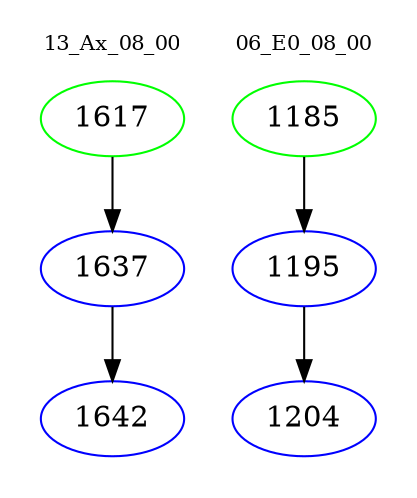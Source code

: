 digraph{
subgraph cluster_0 {
color = white
label = "13_Ax_08_00";
fontsize=10;
T0_1617 [label="1617", color="green"]
T0_1617 -> T0_1637 [color="black"]
T0_1637 [label="1637", color="blue"]
T0_1637 -> T0_1642 [color="black"]
T0_1642 [label="1642", color="blue"]
}
subgraph cluster_1 {
color = white
label = "06_E0_08_00";
fontsize=10;
T1_1185 [label="1185", color="green"]
T1_1185 -> T1_1195 [color="black"]
T1_1195 [label="1195", color="blue"]
T1_1195 -> T1_1204 [color="black"]
T1_1204 [label="1204", color="blue"]
}
}
